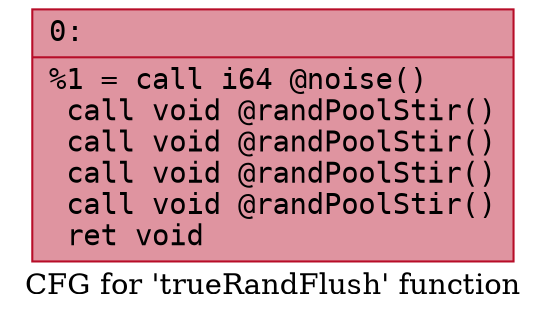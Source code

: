 digraph "CFG for 'trueRandFlush' function" {
	label="CFG for 'trueRandFlush' function";

	Node0x6000012c7070 [shape=record,color="#b70d28ff", style=filled, fillcolor="#b70d2870" fontname="Courier",label="{0:\l|  %1 = call i64 @noise()\l  call void @randPoolStir()\l  call void @randPoolStir()\l  call void @randPoolStir()\l  call void @randPoolStir()\l  ret void\l}"];
}

